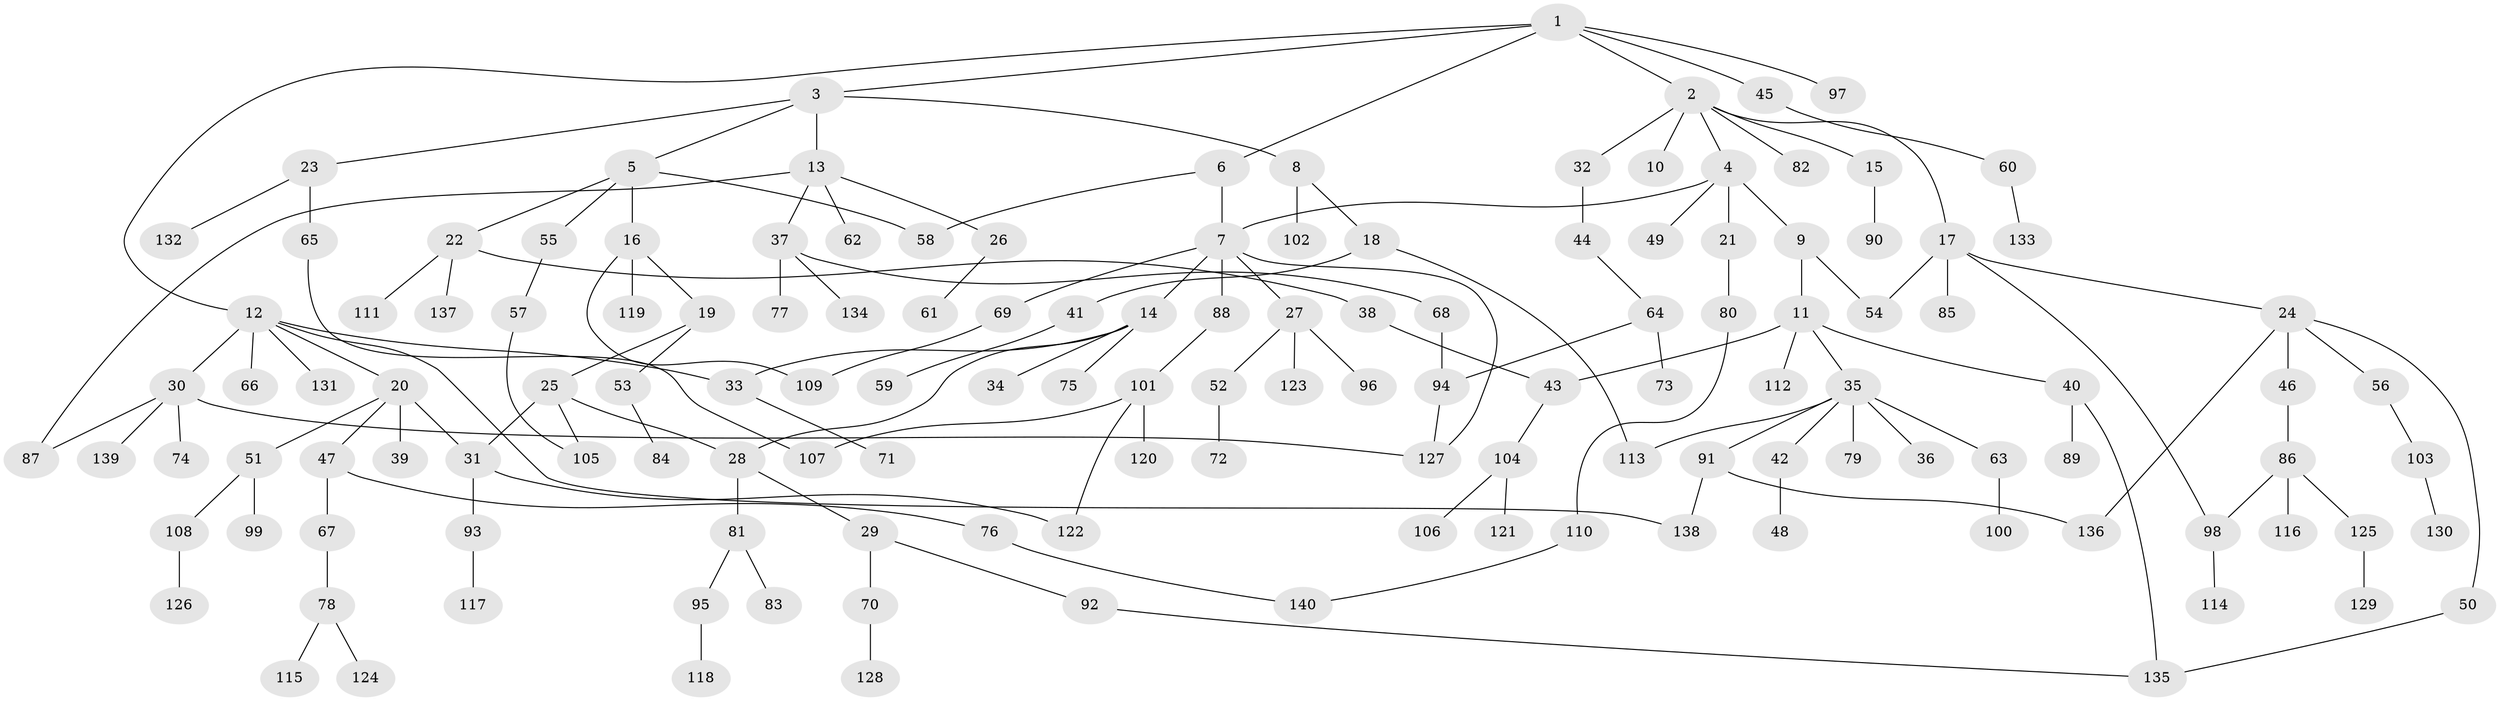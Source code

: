 // Generated by graph-tools (version 1.1) at 2025/49/03/09/25 03:49:18]
// undirected, 140 vertices, 161 edges
graph export_dot {
graph [start="1"]
  node [color=gray90,style=filled];
  1;
  2;
  3;
  4;
  5;
  6;
  7;
  8;
  9;
  10;
  11;
  12;
  13;
  14;
  15;
  16;
  17;
  18;
  19;
  20;
  21;
  22;
  23;
  24;
  25;
  26;
  27;
  28;
  29;
  30;
  31;
  32;
  33;
  34;
  35;
  36;
  37;
  38;
  39;
  40;
  41;
  42;
  43;
  44;
  45;
  46;
  47;
  48;
  49;
  50;
  51;
  52;
  53;
  54;
  55;
  56;
  57;
  58;
  59;
  60;
  61;
  62;
  63;
  64;
  65;
  66;
  67;
  68;
  69;
  70;
  71;
  72;
  73;
  74;
  75;
  76;
  77;
  78;
  79;
  80;
  81;
  82;
  83;
  84;
  85;
  86;
  87;
  88;
  89;
  90;
  91;
  92;
  93;
  94;
  95;
  96;
  97;
  98;
  99;
  100;
  101;
  102;
  103;
  104;
  105;
  106;
  107;
  108;
  109;
  110;
  111;
  112;
  113;
  114;
  115;
  116;
  117;
  118;
  119;
  120;
  121;
  122;
  123;
  124;
  125;
  126;
  127;
  128;
  129;
  130;
  131;
  132;
  133;
  134;
  135;
  136;
  137;
  138;
  139;
  140;
  1 -- 2;
  1 -- 3;
  1 -- 6;
  1 -- 12;
  1 -- 45;
  1 -- 97;
  2 -- 4;
  2 -- 10;
  2 -- 15;
  2 -- 17;
  2 -- 32;
  2 -- 82;
  3 -- 5;
  3 -- 8;
  3 -- 13;
  3 -- 23;
  4 -- 7;
  4 -- 9;
  4 -- 21;
  4 -- 49;
  5 -- 16;
  5 -- 22;
  5 -- 55;
  5 -- 58;
  6 -- 58;
  6 -- 7;
  7 -- 14;
  7 -- 27;
  7 -- 69;
  7 -- 88;
  7 -- 127;
  8 -- 18;
  8 -- 102;
  9 -- 11;
  9 -- 54;
  11 -- 35;
  11 -- 40;
  11 -- 112;
  11 -- 43;
  12 -- 20;
  12 -- 30;
  12 -- 33;
  12 -- 66;
  12 -- 131;
  12 -- 138;
  13 -- 26;
  13 -- 37;
  13 -- 62;
  13 -- 87;
  14 -- 34;
  14 -- 75;
  14 -- 33;
  14 -- 28;
  15 -- 90;
  16 -- 19;
  16 -- 119;
  16 -- 109;
  17 -- 24;
  17 -- 85;
  17 -- 98;
  17 -- 54;
  18 -- 41;
  18 -- 113;
  19 -- 25;
  19 -- 53;
  20 -- 39;
  20 -- 47;
  20 -- 51;
  20 -- 31;
  21 -- 80;
  22 -- 38;
  22 -- 111;
  22 -- 137;
  23 -- 65;
  23 -- 132;
  24 -- 46;
  24 -- 50;
  24 -- 56;
  24 -- 136;
  25 -- 28;
  25 -- 31;
  25 -- 105;
  26 -- 61;
  27 -- 52;
  27 -- 96;
  27 -- 123;
  28 -- 29;
  28 -- 81;
  29 -- 70;
  29 -- 92;
  30 -- 74;
  30 -- 87;
  30 -- 127;
  30 -- 139;
  31 -- 93;
  31 -- 122;
  32 -- 44;
  33 -- 71;
  35 -- 36;
  35 -- 42;
  35 -- 63;
  35 -- 79;
  35 -- 91;
  35 -- 113;
  37 -- 68;
  37 -- 77;
  37 -- 134;
  38 -- 43;
  40 -- 89;
  40 -- 135;
  41 -- 59;
  42 -- 48;
  43 -- 104;
  44 -- 64;
  45 -- 60;
  46 -- 86;
  47 -- 67;
  47 -- 76;
  50 -- 135;
  51 -- 99;
  51 -- 108;
  52 -- 72;
  53 -- 84;
  55 -- 57;
  56 -- 103;
  57 -- 105;
  60 -- 133;
  63 -- 100;
  64 -- 73;
  64 -- 94;
  65 -- 107;
  67 -- 78;
  68 -- 94;
  69 -- 109;
  70 -- 128;
  76 -- 140;
  78 -- 115;
  78 -- 124;
  80 -- 110;
  81 -- 83;
  81 -- 95;
  86 -- 98;
  86 -- 116;
  86 -- 125;
  88 -- 101;
  91 -- 136;
  91 -- 138;
  92 -- 135;
  93 -- 117;
  94 -- 127;
  95 -- 118;
  98 -- 114;
  101 -- 120;
  101 -- 122;
  101 -- 107;
  103 -- 130;
  104 -- 106;
  104 -- 121;
  108 -- 126;
  110 -- 140;
  125 -- 129;
}
